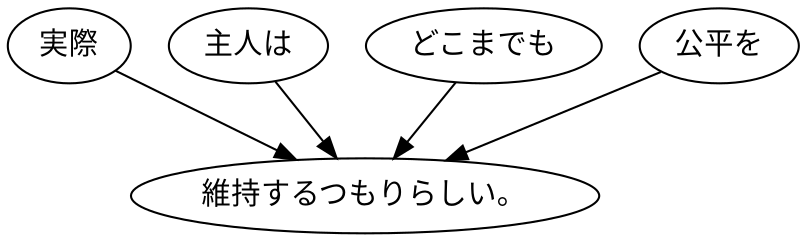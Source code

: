 digraph graph4594 {
	node0 [label="実際"];
	node1 [label="主人は"];
	node2 [label="どこまでも"];
	node3 [label="公平を"];
	node4 [label="維持するつもりらしい。"];
	node0 -> node4;
	node1 -> node4;
	node2 -> node4;
	node3 -> node4;
}
